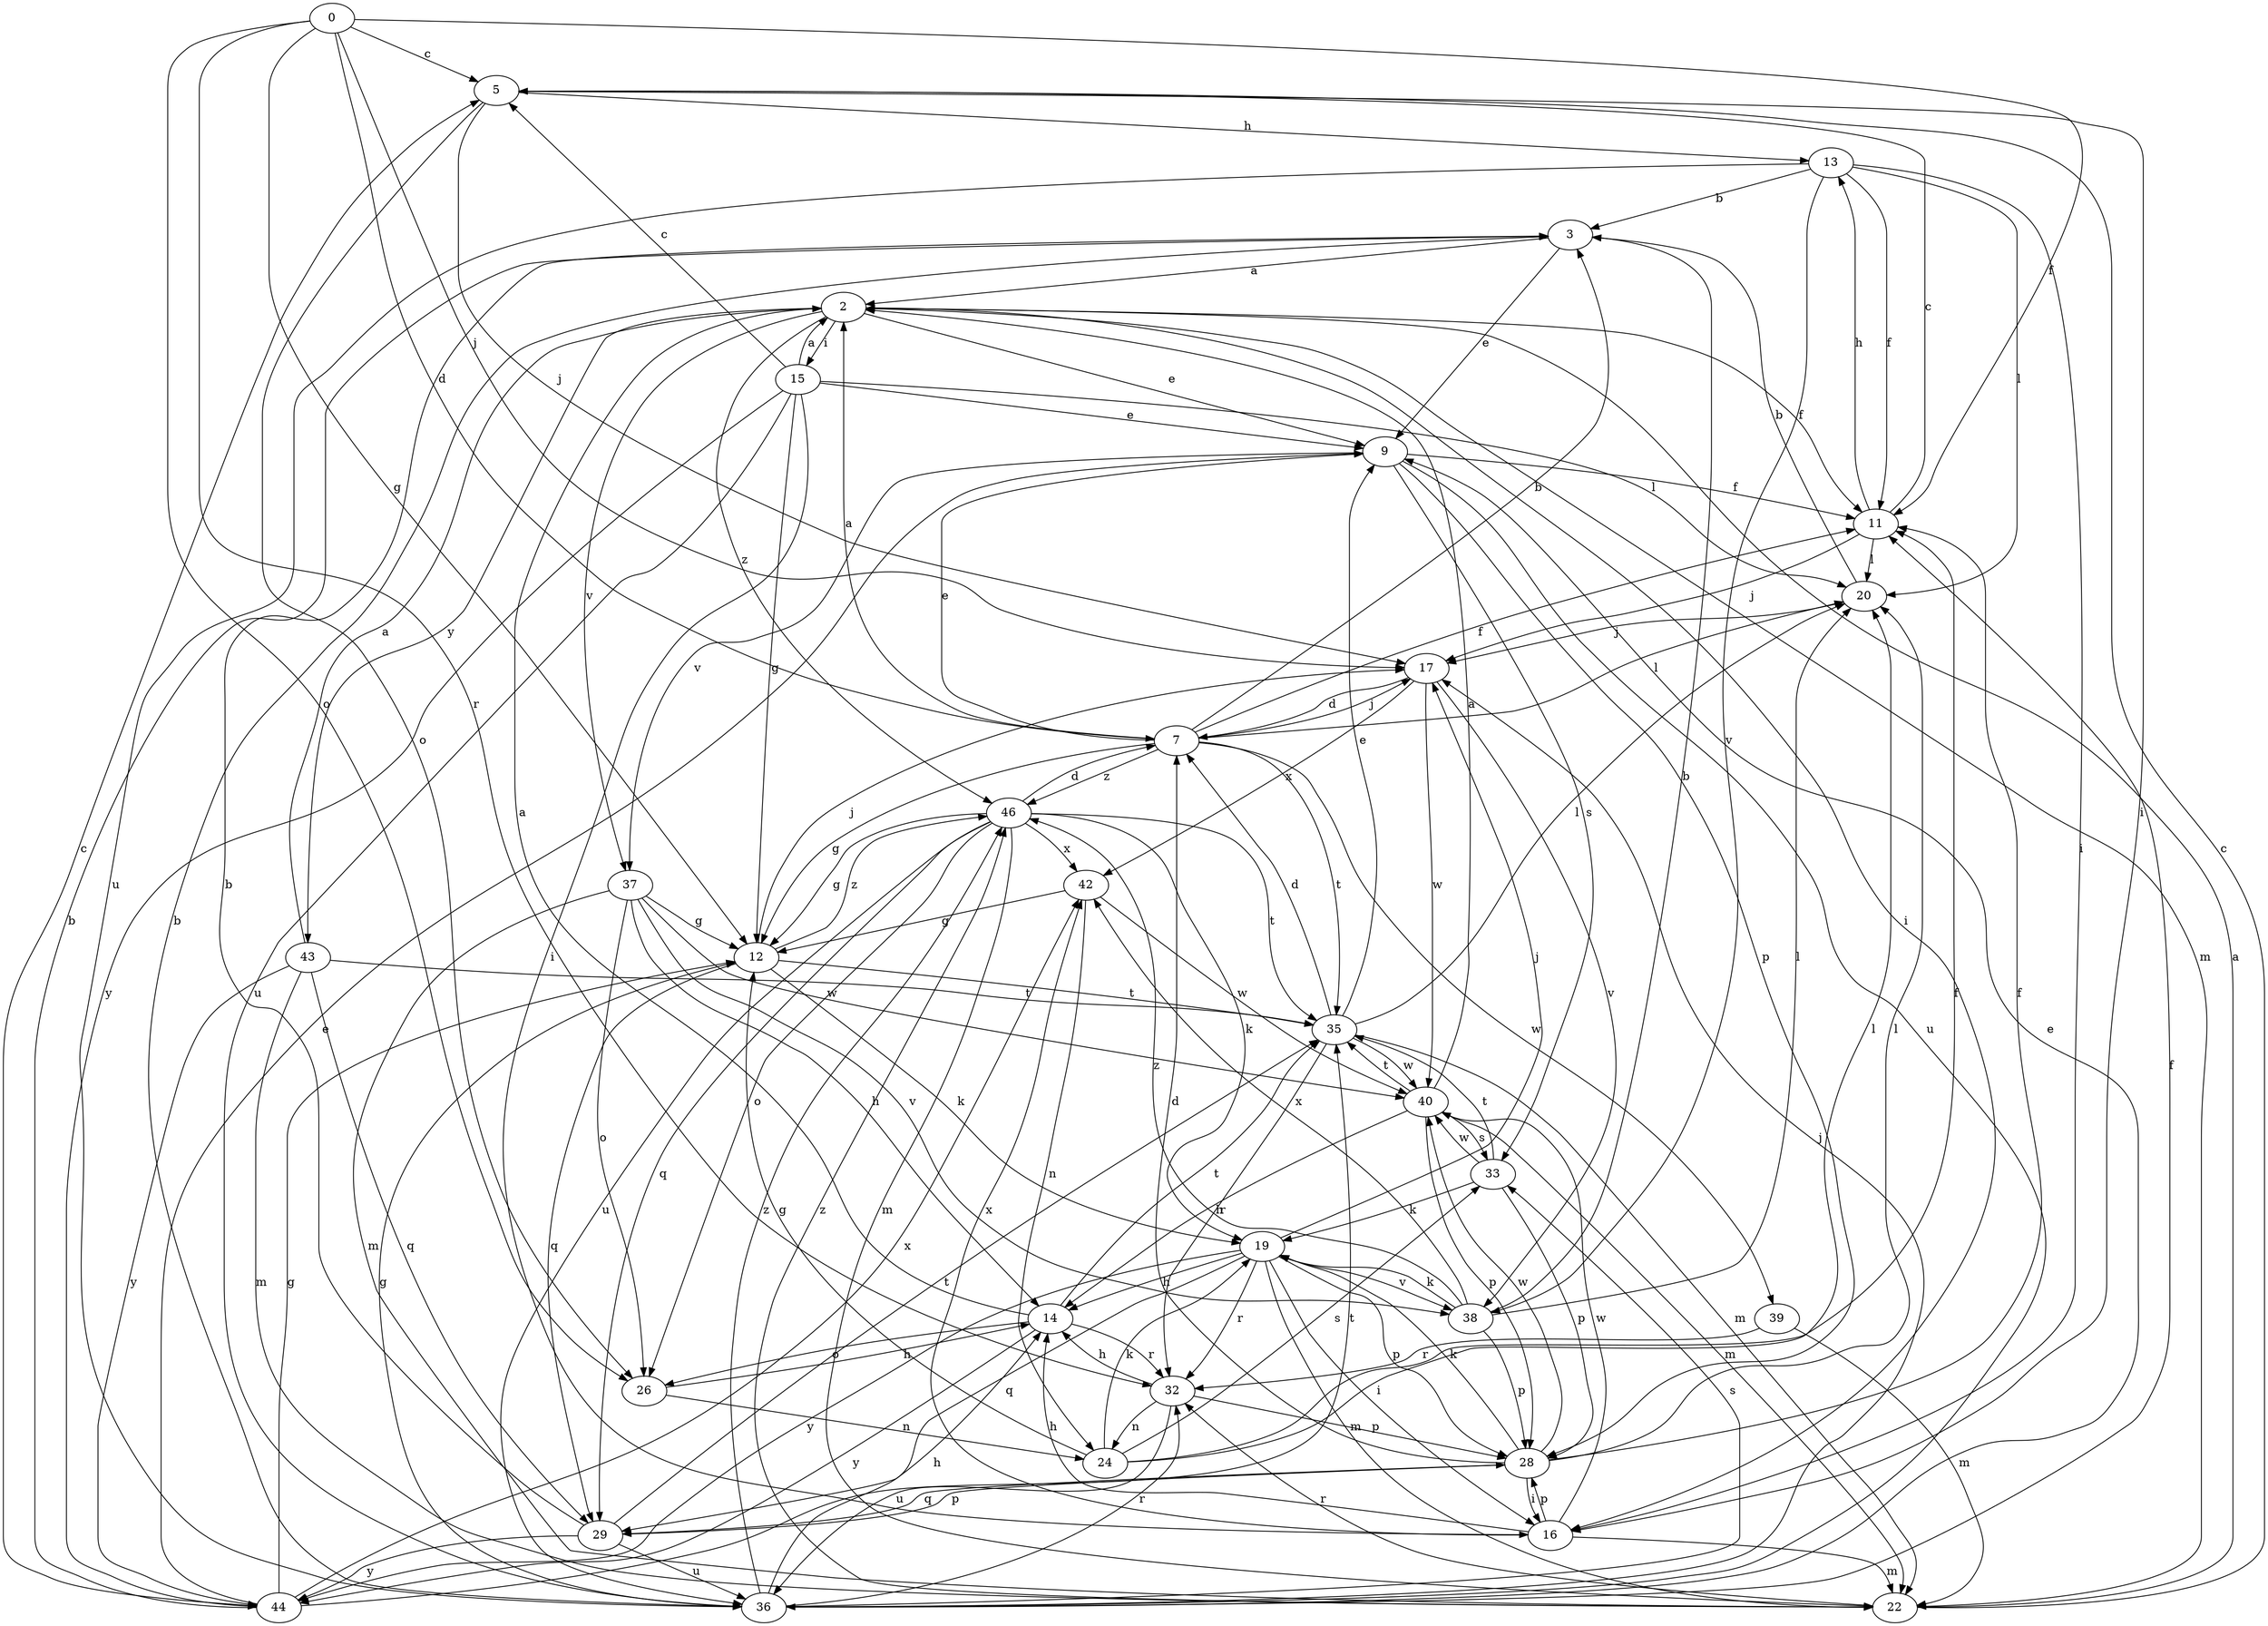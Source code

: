 strict digraph  {
0;
2;
3;
5;
7;
9;
11;
12;
13;
14;
15;
16;
17;
19;
20;
22;
24;
26;
28;
29;
32;
33;
35;
36;
37;
38;
39;
40;
42;
43;
44;
46;
0 -> 5  [label=c];
0 -> 7  [label=d];
0 -> 11  [label=f];
0 -> 12  [label=g];
0 -> 17  [label=j];
0 -> 26  [label=o];
0 -> 32  [label=r];
2 -> 9  [label=e];
2 -> 11  [label=f];
2 -> 15  [label=i];
2 -> 16  [label=i];
2 -> 22  [label=m];
2 -> 37  [label=v];
2 -> 43  [label=y];
2 -> 46  [label=z];
3 -> 2  [label=a];
3 -> 9  [label=e];
5 -> 13  [label=h];
5 -> 16  [label=i];
5 -> 17  [label=j];
5 -> 26  [label=o];
7 -> 2  [label=a];
7 -> 3  [label=b];
7 -> 9  [label=e];
7 -> 11  [label=f];
7 -> 12  [label=g];
7 -> 17  [label=j];
7 -> 20  [label=l];
7 -> 35  [label=t];
7 -> 39  [label=w];
7 -> 46  [label=z];
9 -> 11  [label=f];
9 -> 28  [label=p];
9 -> 33  [label=s];
9 -> 36  [label=u];
9 -> 37  [label=v];
11 -> 5  [label=c];
11 -> 13  [label=h];
11 -> 17  [label=j];
11 -> 20  [label=l];
12 -> 17  [label=j];
12 -> 19  [label=k];
12 -> 29  [label=q];
12 -> 35  [label=t];
12 -> 46  [label=z];
13 -> 3  [label=b];
13 -> 11  [label=f];
13 -> 16  [label=i];
13 -> 20  [label=l];
13 -> 36  [label=u];
13 -> 38  [label=v];
14 -> 2  [label=a];
14 -> 26  [label=o];
14 -> 32  [label=r];
14 -> 35  [label=t];
14 -> 44  [label=y];
15 -> 2  [label=a];
15 -> 5  [label=c];
15 -> 9  [label=e];
15 -> 12  [label=g];
15 -> 16  [label=i];
15 -> 20  [label=l];
15 -> 36  [label=u];
15 -> 44  [label=y];
16 -> 14  [label=h];
16 -> 22  [label=m];
16 -> 28  [label=p];
16 -> 40  [label=w];
16 -> 42  [label=x];
17 -> 7  [label=d];
17 -> 38  [label=v];
17 -> 40  [label=w];
17 -> 42  [label=x];
19 -> 14  [label=h];
19 -> 16  [label=i];
19 -> 17  [label=j];
19 -> 22  [label=m];
19 -> 28  [label=p];
19 -> 29  [label=q];
19 -> 32  [label=r];
19 -> 38  [label=v];
19 -> 44  [label=y];
20 -> 3  [label=b];
20 -> 17  [label=j];
22 -> 2  [label=a];
22 -> 5  [label=c];
22 -> 32  [label=r];
22 -> 46  [label=z];
24 -> 11  [label=f];
24 -> 12  [label=g];
24 -> 19  [label=k];
24 -> 20  [label=l];
24 -> 33  [label=s];
26 -> 14  [label=h];
26 -> 24  [label=n];
28 -> 7  [label=d];
28 -> 11  [label=f];
28 -> 16  [label=i];
28 -> 19  [label=k];
28 -> 20  [label=l];
28 -> 29  [label=q];
28 -> 40  [label=w];
29 -> 3  [label=b];
29 -> 28  [label=p];
29 -> 35  [label=t];
29 -> 36  [label=u];
29 -> 44  [label=y];
32 -> 14  [label=h];
32 -> 24  [label=n];
32 -> 28  [label=p];
32 -> 36  [label=u];
33 -> 19  [label=k];
33 -> 28  [label=p];
33 -> 35  [label=t];
33 -> 40  [label=w];
35 -> 7  [label=d];
35 -> 9  [label=e];
35 -> 20  [label=l];
35 -> 22  [label=m];
35 -> 32  [label=r];
35 -> 40  [label=w];
36 -> 3  [label=b];
36 -> 9  [label=e];
36 -> 11  [label=f];
36 -> 12  [label=g];
36 -> 14  [label=h];
36 -> 17  [label=j];
36 -> 32  [label=r];
36 -> 33  [label=s];
36 -> 46  [label=z];
37 -> 12  [label=g];
37 -> 14  [label=h];
37 -> 22  [label=m];
37 -> 26  [label=o];
37 -> 38  [label=v];
37 -> 40  [label=w];
38 -> 3  [label=b];
38 -> 19  [label=k];
38 -> 20  [label=l];
38 -> 28  [label=p];
38 -> 42  [label=x];
38 -> 46  [label=z];
39 -> 22  [label=m];
39 -> 32  [label=r];
40 -> 2  [label=a];
40 -> 14  [label=h];
40 -> 22  [label=m];
40 -> 28  [label=p];
40 -> 33  [label=s];
40 -> 35  [label=t];
42 -> 12  [label=g];
42 -> 24  [label=n];
42 -> 40  [label=w];
43 -> 2  [label=a];
43 -> 22  [label=m];
43 -> 29  [label=q];
43 -> 35  [label=t];
43 -> 44  [label=y];
44 -> 3  [label=b];
44 -> 5  [label=c];
44 -> 9  [label=e];
44 -> 12  [label=g];
44 -> 35  [label=t];
44 -> 42  [label=x];
46 -> 7  [label=d];
46 -> 12  [label=g];
46 -> 19  [label=k];
46 -> 22  [label=m];
46 -> 26  [label=o];
46 -> 29  [label=q];
46 -> 35  [label=t];
46 -> 36  [label=u];
46 -> 42  [label=x];
}
